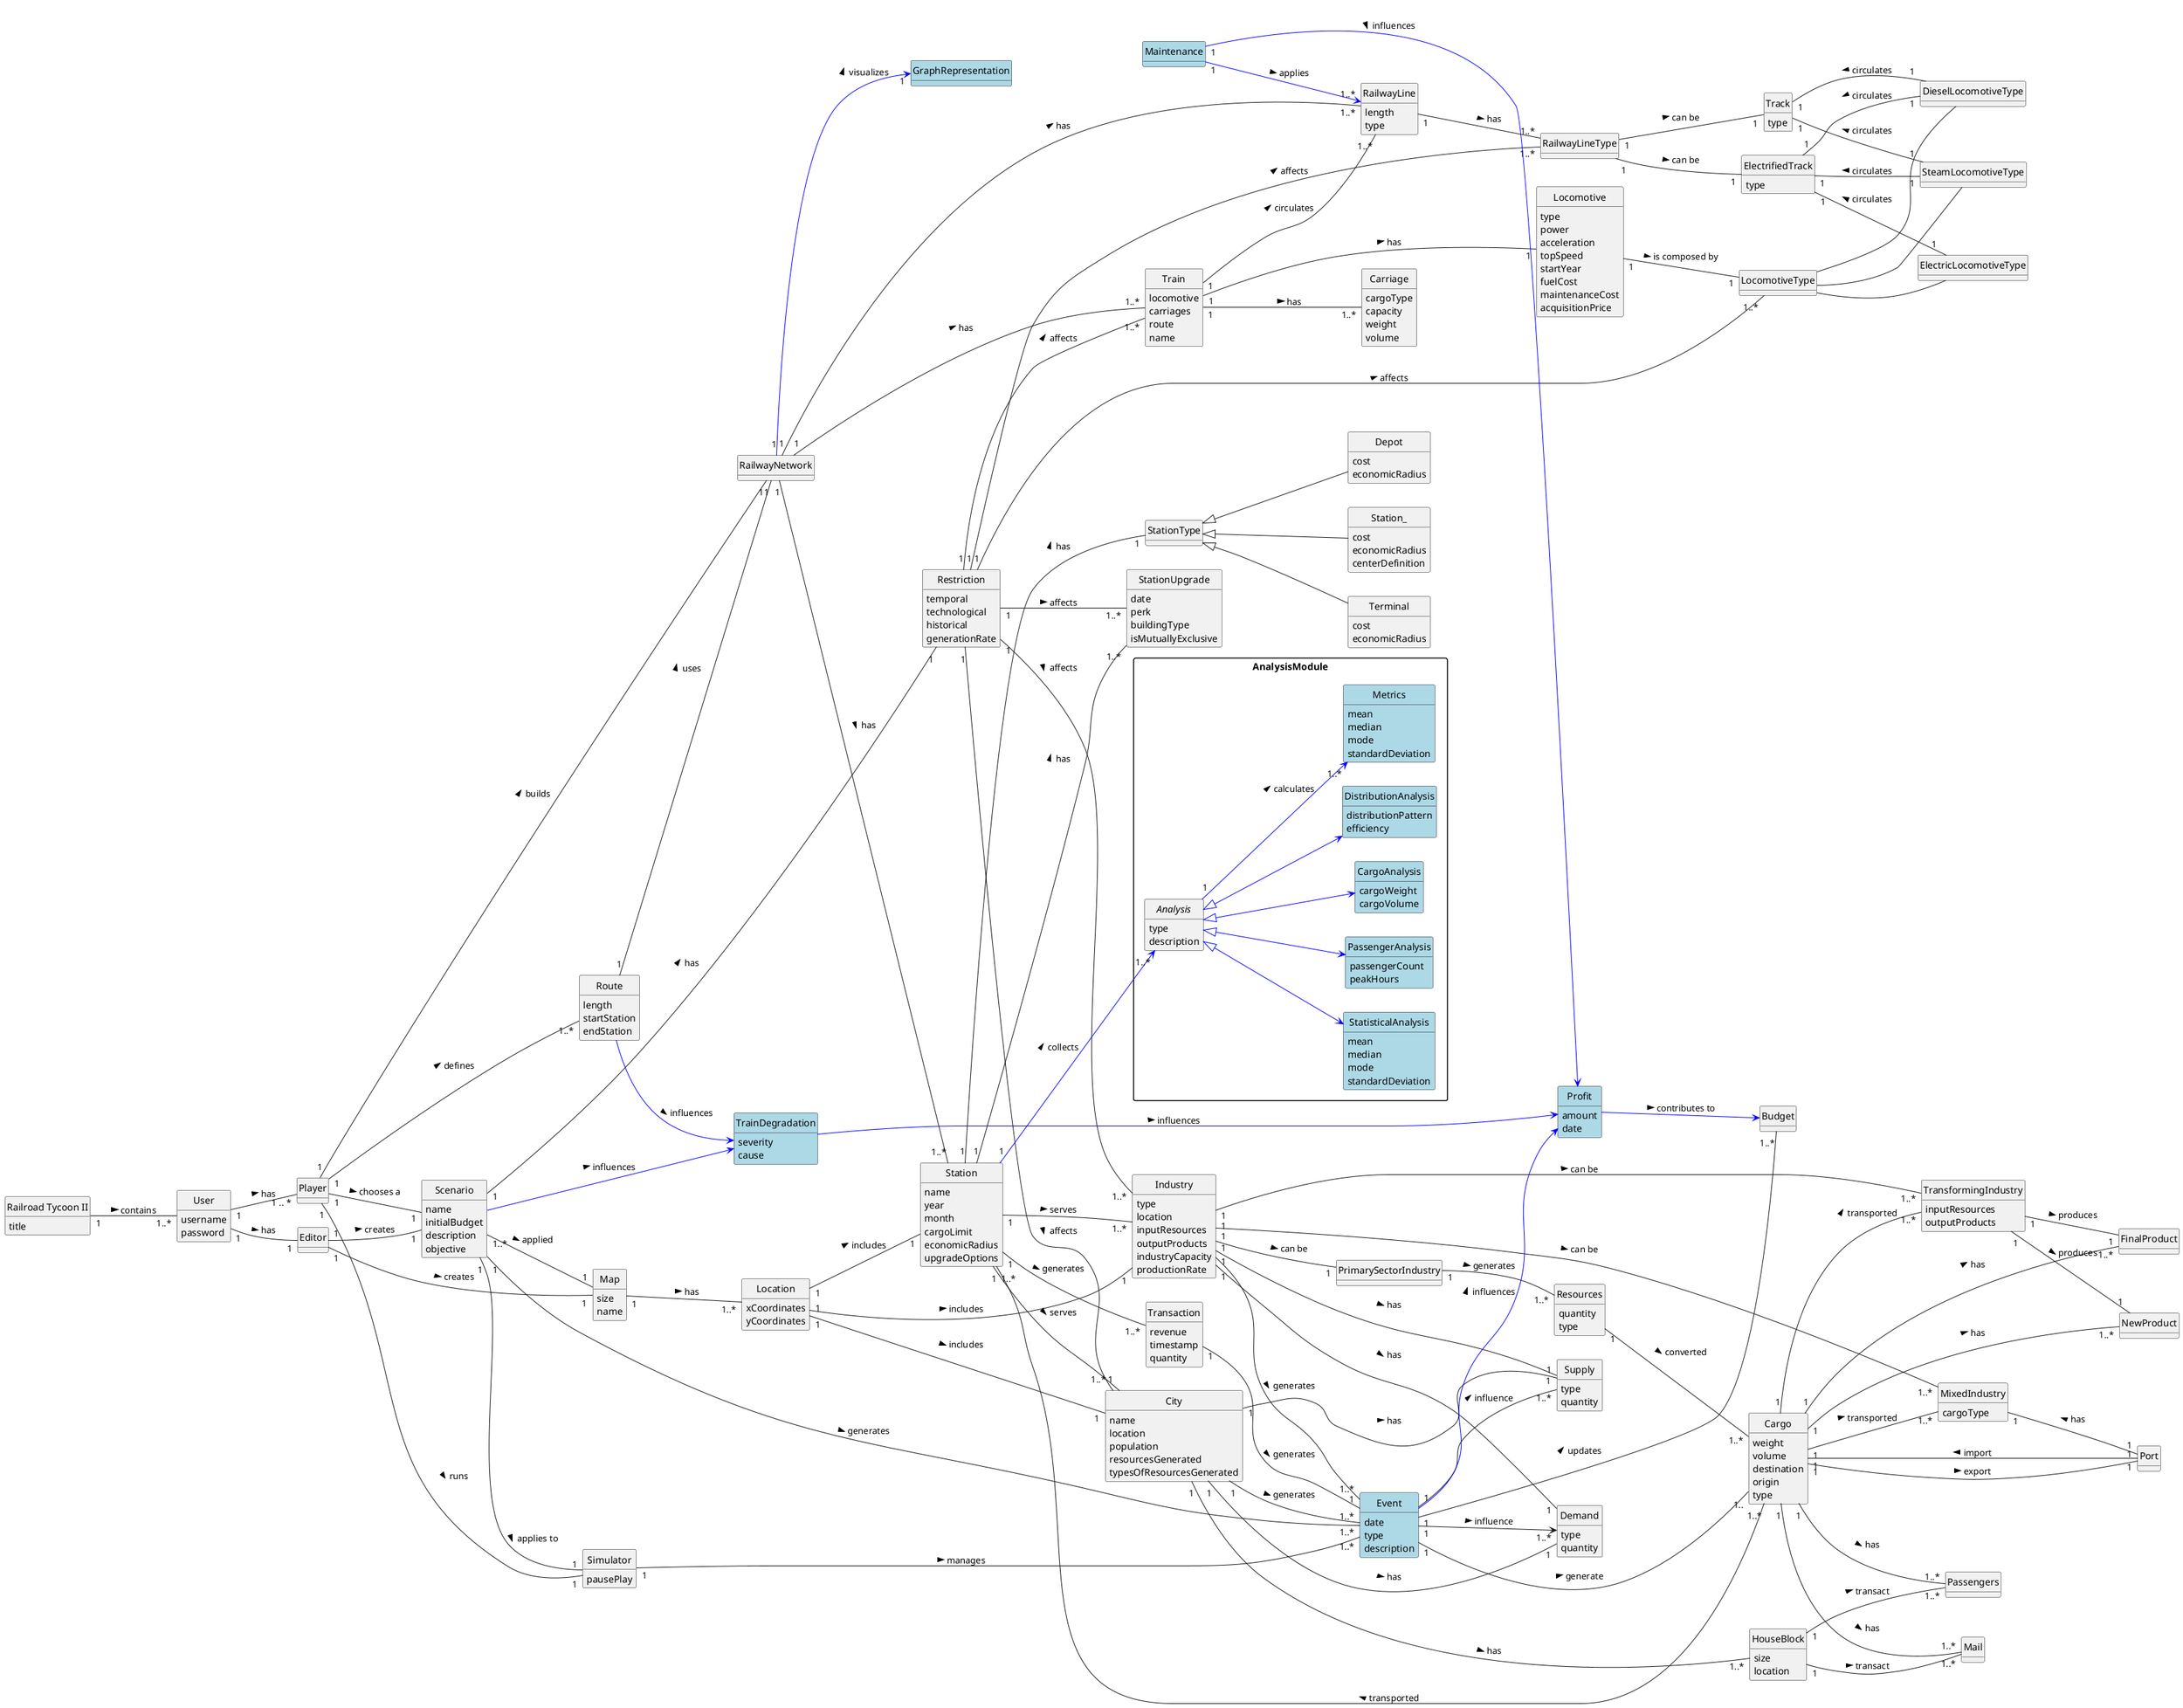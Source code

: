 @startuml
skinparam monochrome false
skinparam packageStyle rectangle
skinparam shadowing false
skinparam classAttributeIconSize 0
left to right direction
hide circle
hide methods

' === Game title ===
class "Railroad Tycoon II" {
    title
}

' === Users & Roles ===
class User {
    username
    password
}

class Player {
}

class Editor {
}

User "1" -- "1 .. *" Player : has >
User "1" -- "1" Editor : has >
"Railroad Tycoon II" "1" -- "1..*" User : contains >

' === Core Entities for Editor ===
class Map {
    size
    name
}

class Location {
    xCoordinates
    yCoordinates
}

Map "1" -- "1..*" Location : has >
Location "1" -- "1" Station : includes >
Location "1" -- "1" Industry : includes >
Location "1" -- "1" City : includes >

class Scenario {
    name
    initialBudget
    description
    objective
}

class Restriction {
    temporal
    technological
    historical
    generationRate
}

class City {
    name
    location
    population
    resourcesGenerated
    typesOfResourcesGenerated
}

class HouseBlock {
    size
    location
}

class Industry {
    type
    location
    inputResources
    outputProducts
    industryCapacity
    productionRate
}

class PrimarySectorIndustry {
}

class TransformingIndustry {
    inputResources
    outputProducts
}

class MixedIndustry {
    cargoType
}

class Cargo {
    weight
    volume
    destination
    origin
    type
}

class Resources {
    quantity
    type
}

class Passengers {
}

class Mail {
}

class NewProduct {
}

class FinalProduct {
}

class Event #LightBlue{
    date
    type
    description
}

class Budget {
}

class Transaction {
    revenue
    timestamp
    quantity
}

Editor "1" -- "1" Scenario : creates >
Editor "1" -- "1" Map : creates >
Scenario "1" -- "1" Restriction : has >
Scenario "1..*" -- "1" Map : applied >
City "1" -- "1..*" HouseBlock : has >
HouseBlock "1" -- "1..*" Passengers : transact >
HouseBlock "1" -- "1..*" Mail : transact >
Industry "1" -- "1" PrimarySectorIndustry : can be >
PrimarySectorIndustry "1" -- "1..*" Resources : generates >
Resources "1" -- "1..*" Cargo : converted >
Cargo "1..*" -- "1..*" Station : transported >
Cargo "1" -- "1..*" TransformingIndustry : transported >
Cargo "1" -- "1..*" MixedIndustry : transported >
Cargo "1" -- "1..*" Mail : has >
Cargo "1" -- "1..*" FinalProduct : has >
Cargo "1" -- "1..*" Passengers : has >
Cargo "1" -- "1..*" NewProduct : has >
Station "1" -- "1" City : serves >
Industry "1" -- "1..*" TransformingIndustry : can be >
TransformingIndustry "1" -- "1" NewProduct : produces >
TransformingIndustry "1" -- "1" FinalProduct : produces >
Industry "1" -- "1..*" MixedIndustry : can be >
MixedIndustry "1" -- "1" Port : has <
Port "1" -- "1" Cargo : import >
Port "1" -- "1" Cargo : export <

' === Core Entities for Player ===
class RailwayNetwork {
    'Container for Routes, Lines, Trains, Stations'
}

class Route {
    length
    startStation
    endStation
}

class RailwayLine {
    length
    type
}

class Train {
    locomotive
    carriages
    route
    name
}

class TrainDegradation #LightBlue {
    severity
    cause
}

TrainDegradation -[#blue]-> Profit : influences >
Route -[#blue]-> TrainDegradation : influences >
class Locomotive {
    type
    power
    acceleration
    topSpeed
    startYear
    fuelCost
    maintenanceCost
    acquisitionPrice
}

class LocomotiveType {
}

class Carriage {
    cargoType
    capacity
    weight
    volume
}

class Station {
    name
    year
    month
    cargoLimit
    economicRadius
    upgradeOptions
}

class StationType {
}

class Depot {
    cost
    economicRadius
}

class Station_ {
    cost
    economicRadius
    centerDefinition
}

class Terminal {
    cost
    economicRadius
}

class StationUpgrade {
    'Details of Building Upgrades'
    date
    perk
    buildingType
    isMutuallyExclusive
}

class RailwayLineType {
    'Details of Building Upgrades'
}

class ElectrifiedTrack {
    type
}

class Track {
    type
}

Player "1" -- "1" Scenario : chooses a >
Player "1" -- "1" RailwayNetwork : builds >
Player "1" -- "1..*" Route : defines >
Route "1" -- "1" RailwayNetwork : uses >
RailwayNetwork "1" -- "1..*" RailwayLine : has >
RailwayNetwork "1" -- "1..*" Station : has >
RailwayNetwork "1" -- "1..*" Train : has >
Station "1" -- "1" StationType : has >
StationType <|-- Depot
StationType <|-- Station_
StationType <|-- Terminal
Station "1" -- "1..*" Industry : serves >
Station "1" -- "1..*" StationUpgrade : has >
Train "1" -- "1..*" RailwayLine : circulates >
Train "1" -- "1" Locomotive : has >
Train "1" -- "1..*" Carriage : has >
RailwayLine "1" -- "1..*" RailwayLineType : has >
RailwayLineType "1" -- "1" ElectrifiedTrack : can be >
RailwayLineType "1" -- "1" Track : can be >
Locomotive "1" -- "1" LocomotiveType : is composed by >
LocomotiveType -- DieselLocomotiveType
LocomotiveType -- SteamLocomotiveType
LocomotiveType -- ElectricLocomotiveType
Track "1" -- "1" DieselLocomotiveType : circulates <
Track "1" -- "1" SteamLocomotiveType : circulates <
ElectrifiedTrack "1" -- "1" DieselLocomotiveType : circulates <
ElectrifiedTrack "1" -- "1" SteamLocomotiveType : circulates <
ElectrifiedTrack "1" -- "1" ElectricLocomotiveType : circulates <

class Simulator {
    pausePlay
}

Simulator "1" -- "1..*" Event : manages >
Player "1" -- "1" Simulator : runs >
Transaction "1" -- "1" Event : generates >
Event "1" -- "1..*" Budget : updates >
Station "1" -- "1..*" Transaction : generates >
Scenario "1" -- "1" Simulator : applies to >

' === Restrictions ===
Restriction "1" -- "1..*" Train : affects >
Restriction "1" -- "1..*" LocomotiveType : affects >
Restriction "1" -- "1..*" Industry : affects >
Restriction "1" -- "1..*" StationUpgrade : affects >
Restriction "1" -- "1..*" RailwayLineType : affects >
Restriction "1" -- "1..*" City : affects >

class Demand {
    type
    quantity
}

class Supply {
    type
    quantity
}

City "1" -- "1" Demand : has >
City "1" -- "1" Supply : has >
Industry "1" -- "1" Demand : has >
Industry "1" -- "1" Supply : has >

Scenario "1" -- "1..*" Event : generates >

Industry "1" -- "1..*" Event : generates >
City "1" -- "1..*" Event : generates >

Event "1" --> "1..*" Demand : influence >
Event "1" -- "1..*" Supply : influence >

Event "1" -- "1.." Cargo: generate >

' === Unified Analysis ===
package AnalysisModule {
    abstract class Analysis {
        type
        description
    }

    class StatisticalAnalysis #LightBlue {
        mean
        median
        mode
        standardDeviation
    }

    class PassengerAnalysis #LightBlue {
        passengerCount
        peakHours
    }

    class CargoAnalysis #LightBlue {
        cargoWeight
        cargoVolume
    }

    class DistributionAnalysis #LightBlue {
        distributionPattern
        efficiency
    }
    class Metrics #LightBlue {
    		mean
    		median
    		mode
    		standardDeviation
    }

    Analysis <|-[#blue]-> StatisticalAnalysis
    Analysis <|-[#blue]-> PassengerAnalysis
    Analysis <|-[#blue]-> CargoAnalysis
    Analysis <|-[#blue]-> DistributionAnalysis
    Analysis "1" -[#blue]-> "1..*" Metrics : calculates >
}

Station "1" -[#blue]-> "1..*" Analysis : collects >
RailwayNetwork "1" -[#blue]-> "1" GraphRepresentation : visualizes >

class Maintenance #LightBlue {

}

class GraphRepresentation #LightBlue {

}

class Profit #LightBlue {
    amount
    date
}

Event -[#blue]-> Profit : influences >
Profit -[#blue]-> Budget : contributes to >
Maintenance "1" -[#blue]-> "1..*" RailwayLine : applies >
Maintenance "1" -[#blue]-> Profit : influences >
Scenario -[#blue]-> TrainDegradation : influences >








@enduml